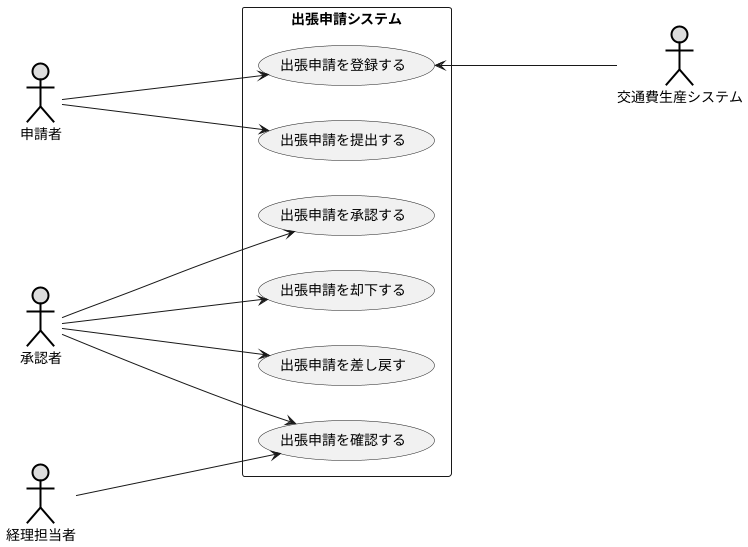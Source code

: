 @startuml 例題3
left to right direction
actor 経理担当者 as uzer#DDDDDD;line:black;line.bold;
actor 交通整理システム as admin#DDDDDD;line:black;line.bold;
actor 承認者 as uzer1#DDDDDD;line:black;line.bold;
actor 申請者 as uzer2#DDDDDD;line:black;line.bold;
rectangle 出張管理システム {
usecase 出張申請を登録する。
usecase 出張申請を提出する 
usecase 出張申請を認証する
usecase 出張申請を却下する 
@startuml 演習
left to right direction
actor 申請者 as a#DDDDDD;line:black;line.bold;
actor 承認者 as b#DDDDDD;line:black;line.bold;
actor 経理担当者 as c#DDDDDD;line:black;line.bold;
actor 交通費生産システム as d#DDDDDD;line:black;line.bold;
rectangle 出張申請システム {
usecase  出張申請を登録する as A
usecase 出張申請を提出する as B
usecase 出張申請を承認する as C
usecase 出張申請を却下する as D
usecase 出張申請を差し戻す as E
usecase 出張申請を確認する as F
}
a ----> A
a ----> B
b ----> C
b ----> D
b ----> E
b ----> F
c ----> F
A <---- d
@enduml
